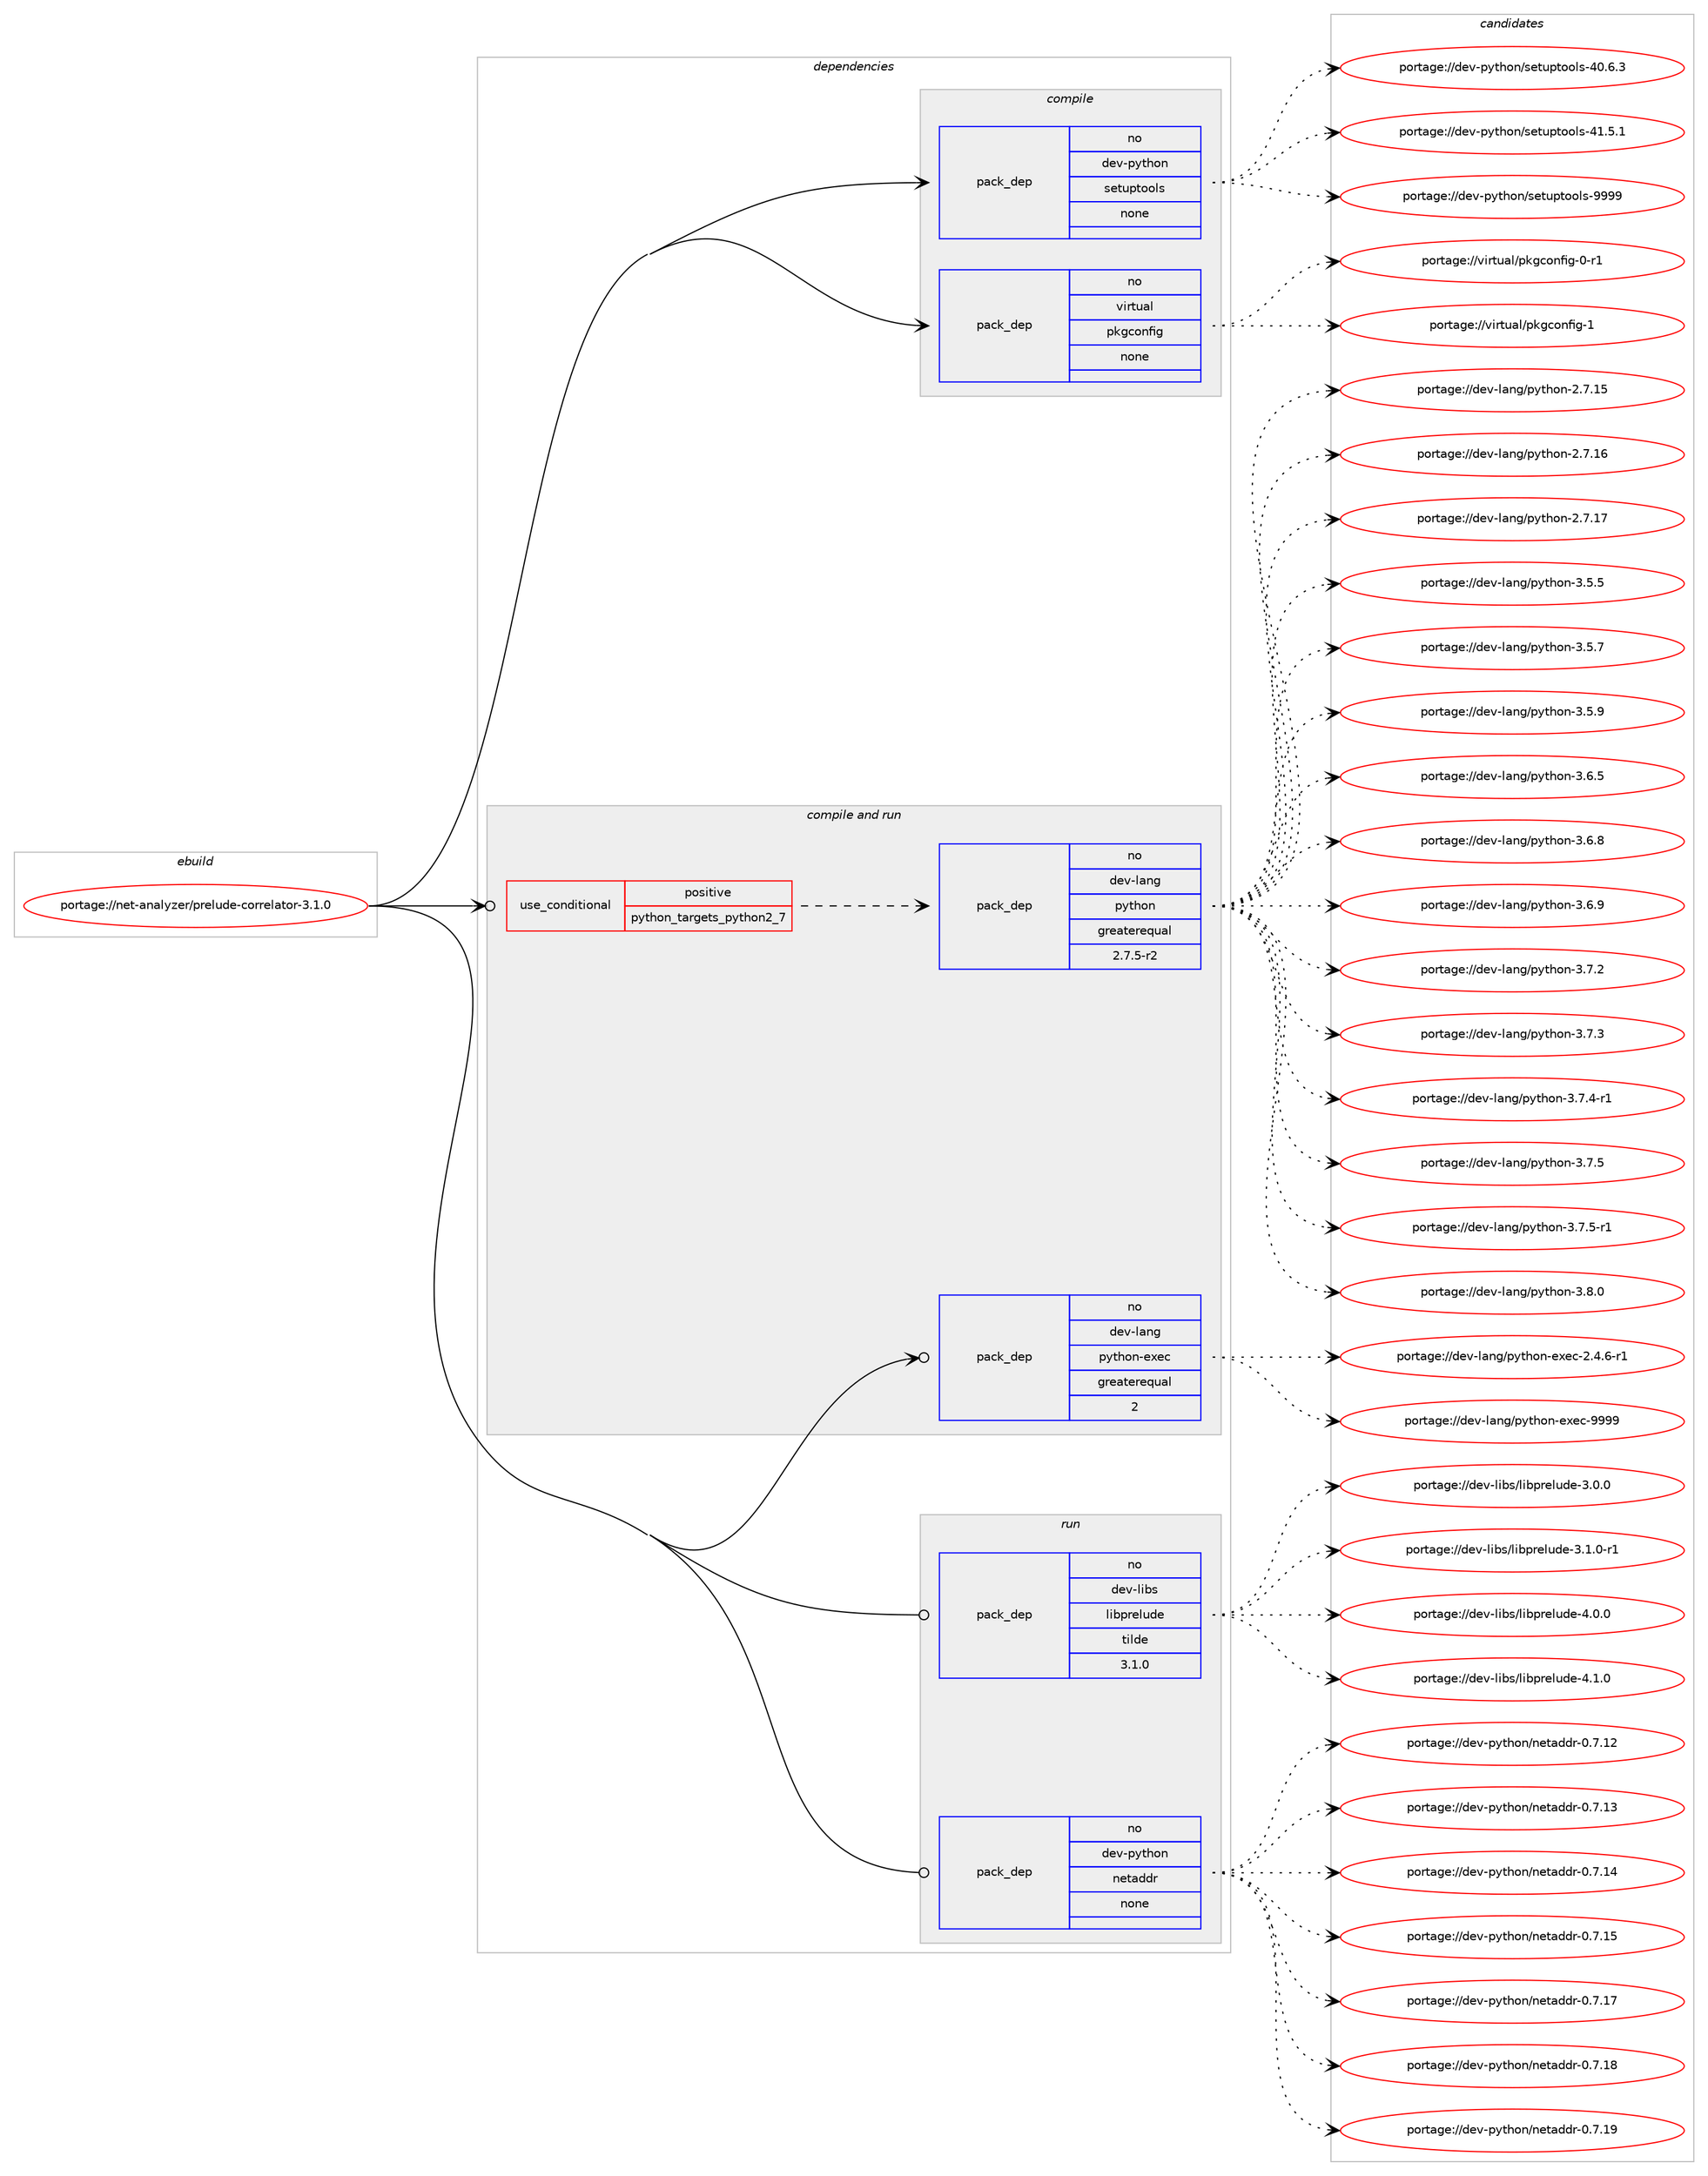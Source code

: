digraph prolog {

# *************
# Graph options
# *************

newrank=true;
concentrate=true;
compound=true;
graph [rankdir=LR,fontname=Helvetica,fontsize=10,ranksep=1.5];#, ranksep=2.5, nodesep=0.2];
edge  [arrowhead=vee];
node  [fontname=Helvetica,fontsize=10];

# **********
# The ebuild
# **********

subgraph cluster_leftcol {
color=gray;
rank=same;
label=<<i>ebuild</i>>;
id [label="portage://net-analyzer/prelude-correlator-3.1.0", color=red, width=4, href="../net-analyzer/prelude-correlator-3.1.0.svg"];
}

# ****************
# The dependencies
# ****************

subgraph cluster_midcol {
color=gray;
label=<<i>dependencies</i>>;
subgraph cluster_compile {
fillcolor="#eeeeee";
style=filled;
label=<<i>compile</i>>;
subgraph pack255673 {
dependency348219 [label=<<TABLE BORDER="0" CELLBORDER="1" CELLSPACING="0" CELLPADDING="4" WIDTH="220"><TR><TD ROWSPAN="6" CELLPADDING="30">pack_dep</TD></TR><TR><TD WIDTH="110">no</TD></TR><TR><TD>dev-python</TD></TR><TR><TD>setuptools</TD></TR><TR><TD>none</TD></TR><TR><TD></TD></TR></TABLE>>, shape=none, color=blue];
}
id:e -> dependency348219:w [weight=20,style="solid",arrowhead="vee"];
subgraph pack255674 {
dependency348220 [label=<<TABLE BORDER="0" CELLBORDER="1" CELLSPACING="0" CELLPADDING="4" WIDTH="220"><TR><TD ROWSPAN="6" CELLPADDING="30">pack_dep</TD></TR><TR><TD WIDTH="110">no</TD></TR><TR><TD>virtual</TD></TR><TR><TD>pkgconfig</TD></TR><TR><TD>none</TD></TR><TR><TD></TD></TR></TABLE>>, shape=none, color=blue];
}
id:e -> dependency348220:w [weight=20,style="solid",arrowhead="vee"];
}
subgraph cluster_compileandrun {
fillcolor="#eeeeee";
style=filled;
label=<<i>compile and run</i>>;
subgraph cond86816 {
dependency348221 [label=<<TABLE BORDER="0" CELLBORDER="1" CELLSPACING="0" CELLPADDING="4"><TR><TD ROWSPAN="3" CELLPADDING="10">use_conditional</TD></TR><TR><TD>positive</TD></TR><TR><TD>python_targets_python2_7</TD></TR></TABLE>>, shape=none, color=red];
subgraph pack255675 {
dependency348222 [label=<<TABLE BORDER="0" CELLBORDER="1" CELLSPACING="0" CELLPADDING="4" WIDTH="220"><TR><TD ROWSPAN="6" CELLPADDING="30">pack_dep</TD></TR><TR><TD WIDTH="110">no</TD></TR><TR><TD>dev-lang</TD></TR><TR><TD>python</TD></TR><TR><TD>greaterequal</TD></TR><TR><TD>2.7.5-r2</TD></TR></TABLE>>, shape=none, color=blue];
}
dependency348221:e -> dependency348222:w [weight=20,style="dashed",arrowhead="vee"];
}
id:e -> dependency348221:w [weight=20,style="solid",arrowhead="odotvee"];
subgraph pack255676 {
dependency348223 [label=<<TABLE BORDER="0" CELLBORDER="1" CELLSPACING="0" CELLPADDING="4" WIDTH="220"><TR><TD ROWSPAN="6" CELLPADDING="30">pack_dep</TD></TR><TR><TD WIDTH="110">no</TD></TR><TR><TD>dev-lang</TD></TR><TR><TD>python-exec</TD></TR><TR><TD>greaterequal</TD></TR><TR><TD>2</TD></TR></TABLE>>, shape=none, color=blue];
}
id:e -> dependency348223:w [weight=20,style="solid",arrowhead="odotvee"];
}
subgraph cluster_run {
fillcolor="#eeeeee";
style=filled;
label=<<i>run</i>>;
subgraph pack255677 {
dependency348224 [label=<<TABLE BORDER="0" CELLBORDER="1" CELLSPACING="0" CELLPADDING="4" WIDTH="220"><TR><TD ROWSPAN="6" CELLPADDING="30">pack_dep</TD></TR><TR><TD WIDTH="110">no</TD></TR><TR><TD>dev-libs</TD></TR><TR><TD>libprelude</TD></TR><TR><TD>tilde</TD></TR><TR><TD>3.1.0</TD></TR></TABLE>>, shape=none, color=blue];
}
id:e -> dependency348224:w [weight=20,style="solid",arrowhead="odot"];
subgraph pack255678 {
dependency348225 [label=<<TABLE BORDER="0" CELLBORDER="1" CELLSPACING="0" CELLPADDING="4" WIDTH="220"><TR><TD ROWSPAN="6" CELLPADDING="30">pack_dep</TD></TR><TR><TD WIDTH="110">no</TD></TR><TR><TD>dev-python</TD></TR><TR><TD>netaddr</TD></TR><TR><TD>none</TD></TR><TR><TD></TD></TR></TABLE>>, shape=none, color=blue];
}
id:e -> dependency348225:w [weight=20,style="solid",arrowhead="odot"];
}
}

# **************
# The candidates
# **************

subgraph cluster_choices {
rank=same;
color=gray;
label=<<i>candidates</i>>;

subgraph choice255673 {
color=black;
nodesep=1;
choiceportage100101118451121211161041111104711510111611711211611111110811545524846544651 [label="portage://dev-python/setuptools-40.6.3", color=red, width=4,href="../dev-python/setuptools-40.6.3.svg"];
choiceportage100101118451121211161041111104711510111611711211611111110811545524946534649 [label="portage://dev-python/setuptools-41.5.1", color=red, width=4,href="../dev-python/setuptools-41.5.1.svg"];
choiceportage10010111845112121116104111110471151011161171121161111111081154557575757 [label="portage://dev-python/setuptools-9999", color=red, width=4,href="../dev-python/setuptools-9999.svg"];
dependency348219:e -> choiceportage100101118451121211161041111104711510111611711211611111110811545524846544651:w [style=dotted,weight="100"];
dependency348219:e -> choiceportage100101118451121211161041111104711510111611711211611111110811545524946534649:w [style=dotted,weight="100"];
dependency348219:e -> choiceportage10010111845112121116104111110471151011161171121161111111081154557575757:w [style=dotted,weight="100"];
}
subgraph choice255674 {
color=black;
nodesep=1;
choiceportage11810511411611797108471121071039911111010210510345484511449 [label="portage://virtual/pkgconfig-0-r1", color=red, width=4,href="../virtual/pkgconfig-0-r1.svg"];
choiceportage1181051141161179710847112107103991111101021051034549 [label="portage://virtual/pkgconfig-1", color=red, width=4,href="../virtual/pkgconfig-1.svg"];
dependency348220:e -> choiceportage11810511411611797108471121071039911111010210510345484511449:w [style=dotted,weight="100"];
dependency348220:e -> choiceportage1181051141161179710847112107103991111101021051034549:w [style=dotted,weight="100"];
}
subgraph choice255675 {
color=black;
nodesep=1;
choiceportage10010111845108971101034711212111610411111045504655464953 [label="portage://dev-lang/python-2.7.15", color=red, width=4,href="../dev-lang/python-2.7.15.svg"];
choiceportage10010111845108971101034711212111610411111045504655464954 [label="portage://dev-lang/python-2.7.16", color=red, width=4,href="../dev-lang/python-2.7.16.svg"];
choiceportage10010111845108971101034711212111610411111045504655464955 [label="portage://dev-lang/python-2.7.17", color=red, width=4,href="../dev-lang/python-2.7.17.svg"];
choiceportage100101118451089711010347112121116104111110455146534653 [label="portage://dev-lang/python-3.5.5", color=red, width=4,href="../dev-lang/python-3.5.5.svg"];
choiceportage100101118451089711010347112121116104111110455146534655 [label="portage://dev-lang/python-3.5.7", color=red, width=4,href="../dev-lang/python-3.5.7.svg"];
choiceportage100101118451089711010347112121116104111110455146534657 [label="portage://dev-lang/python-3.5.9", color=red, width=4,href="../dev-lang/python-3.5.9.svg"];
choiceportage100101118451089711010347112121116104111110455146544653 [label="portage://dev-lang/python-3.6.5", color=red, width=4,href="../dev-lang/python-3.6.5.svg"];
choiceportage100101118451089711010347112121116104111110455146544656 [label="portage://dev-lang/python-3.6.8", color=red, width=4,href="../dev-lang/python-3.6.8.svg"];
choiceportage100101118451089711010347112121116104111110455146544657 [label="portage://dev-lang/python-3.6.9", color=red, width=4,href="../dev-lang/python-3.6.9.svg"];
choiceportage100101118451089711010347112121116104111110455146554650 [label="portage://dev-lang/python-3.7.2", color=red, width=4,href="../dev-lang/python-3.7.2.svg"];
choiceportage100101118451089711010347112121116104111110455146554651 [label="portage://dev-lang/python-3.7.3", color=red, width=4,href="../dev-lang/python-3.7.3.svg"];
choiceportage1001011184510897110103471121211161041111104551465546524511449 [label="portage://dev-lang/python-3.7.4-r1", color=red, width=4,href="../dev-lang/python-3.7.4-r1.svg"];
choiceportage100101118451089711010347112121116104111110455146554653 [label="portage://dev-lang/python-3.7.5", color=red, width=4,href="../dev-lang/python-3.7.5.svg"];
choiceportage1001011184510897110103471121211161041111104551465546534511449 [label="portage://dev-lang/python-3.7.5-r1", color=red, width=4,href="../dev-lang/python-3.7.5-r1.svg"];
choiceportage100101118451089711010347112121116104111110455146564648 [label="portage://dev-lang/python-3.8.0", color=red, width=4,href="../dev-lang/python-3.8.0.svg"];
dependency348222:e -> choiceportage10010111845108971101034711212111610411111045504655464953:w [style=dotted,weight="100"];
dependency348222:e -> choiceportage10010111845108971101034711212111610411111045504655464954:w [style=dotted,weight="100"];
dependency348222:e -> choiceportage10010111845108971101034711212111610411111045504655464955:w [style=dotted,weight="100"];
dependency348222:e -> choiceportage100101118451089711010347112121116104111110455146534653:w [style=dotted,weight="100"];
dependency348222:e -> choiceportage100101118451089711010347112121116104111110455146534655:w [style=dotted,weight="100"];
dependency348222:e -> choiceportage100101118451089711010347112121116104111110455146534657:w [style=dotted,weight="100"];
dependency348222:e -> choiceportage100101118451089711010347112121116104111110455146544653:w [style=dotted,weight="100"];
dependency348222:e -> choiceportage100101118451089711010347112121116104111110455146544656:w [style=dotted,weight="100"];
dependency348222:e -> choiceportage100101118451089711010347112121116104111110455146544657:w [style=dotted,weight="100"];
dependency348222:e -> choiceportage100101118451089711010347112121116104111110455146554650:w [style=dotted,weight="100"];
dependency348222:e -> choiceportage100101118451089711010347112121116104111110455146554651:w [style=dotted,weight="100"];
dependency348222:e -> choiceportage1001011184510897110103471121211161041111104551465546524511449:w [style=dotted,weight="100"];
dependency348222:e -> choiceportage100101118451089711010347112121116104111110455146554653:w [style=dotted,weight="100"];
dependency348222:e -> choiceportage1001011184510897110103471121211161041111104551465546534511449:w [style=dotted,weight="100"];
dependency348222:e -> choiceportage100101118451089711010347112121116104111110455146564648:w [style=dotted,weight="100"];
}
subgraph choice255676 {
color=black;
nodesep=1;
choiceportage10010111845108971101034711212111610411111045101120101994550465246544511449 [label="portage://dev-lang/python-exec-2.4.6-r1", color=red, width=4,href="../dev-lang/python-exec-2.4.6-r1.svg"];
choiceportage10010111845108971101034711212111610411111045101120101994557575757 [label="portage://dev-lang/python-exec-9999", color=red, width=4,href="../dev-lang/python-exec-9999.svg"];
dependency348223:e -> choiceportage10010111845108971101034711212111610411111045101120101994550465246544511449:w [style=dotted,weight="100"];
dependency348223:e -> choiceportage10010111845108971101034711212111610411111045101120101994557575757:w [style=dotted,weight="100"];
}
subgraph choice255677 {
color=black;
nodesep=1;
choiceportage10010111845108105981154710810598112114101108117100101455146484648 [label="portage://dev-libs/libprelude-3.0.0", color=red, width=4,href="../dev-libs/libprelude-3.0.0.svg"];
choiceportage100101118451081059811547108105981121141011081171001014551464946484511449 [label="portage://dev-libs/libprelude-3.1.0-r1", color=red, width=4,href="../dev-libs/libprelude-3.1.0-r1.svg"];
choiceportage10010111845108105981154710810598112114101108117100101455246484648 [label="portage://dev-libs/libprelude-4.0.0", color=red, width=4,href="../dev-libs/libprelude-4.0.0.svg"];
choiceportage10010111845108105981154710810598112114101108117100101455246494648 [label="portage://dev-libs/libprelude-4.1.0", color=red, width=4,href="../dev-libs/libprelude-4.1.0.svg"];
dependency348224:e -> choiceportage10010111845108105981154710810598112114101108117100101455146484648:w [style=dotted,weight="100"];
dependency348224:e -> choiceportage100101118451081059811547108105981121141011081171001014551464946484511449:w [style=dotted,weight="100"];
dependency348224:e -> choiceportage10010111845108105981154710810598112114101108117100101455246484648:w [style=dotted,weight="100"];
dependency348224:e -> choiceportage10010111845108105981154710810598112114101108117100101455246494648:w [style=dotted,weight="100"];
}
subgraph choice255678 {
color=black;
nodesep=1;
choiceportage10010111845112121116104111110471101011169710010011445484655464950 [label="portage://dev-python/netaddr-0.7.12", color=red, width=4,href="../dev-python/netaddr-0.7.12.svg"];
choiceportage10010111845112121116104111110471101011169710010011445484655464951 [label="portage://dev-python/netaddr-0.7.13", color=red, width=4,href="../dev-python/netaddr-0.7.13.svg"];
choiceportage10010111845112121116104111110471101011169710010011445484655464952 [label="portage://dev-python/netaddr-0.7.14", color=red, width=4,href="../dev-python/netaddr-0.7.14.svg"];
choiceportage10010111845112121116104111110471101011169710010011445484655464953 [label="portage://dev-python/netaddr-0.7.15", color=red, width=4,href="../dev-python/netaddr-0.7.15.svg"];
choiceportage10010111845112121116104111110471101011169710010011445484655464955 [label="portage://dev-python/netaddr-0.7.17", color=red, width=4,href="../dev-python/netaddr-0.7.17.svg"];
choiceportage10010111845112121116104111110471101011169710010011445484655464956 [label="portage://dev-python/netaddr-0.7.18", color=red, width=4,href="../dev-python/netaddr-0.7.18.svg"];
choiceportage10010111845112121116104111110471101011169710010011445484655464957 [label="portage://dev-python/netaddr-0.7.19", color=red, width=4,href="../dev-python/netaddr-0.7.19.svg"];
dependency348225:e -> choiceportage10010111845112121116104111110471101011169710010011445484655464950:w [style=dotted,weight="100"];
dependency348225:e -> choiceportage10010111845112121116104111110471101011169710010011445484655464951:w [style=dotted,weight="100"];
dependency348225:e -> choiceportage10010111845112121116104111110471101011169710010011445484655464952:w [style=dotted,weight="100"];
dependency348225:e -> choiceportage10010111845112121116104111110471101011169710010011445484655464953:w [style=dotted,weight="100"];
dependency348225:e -> choiceportage10010111845112121116104111110471101011169710010011445484655464955:w [style=dotted,weight="100"];
dependency348225:e -> choiceportage10010111845112121116104111110471101011169710010011445484655464956:w [style=dotted,weight="100"];
dependency348225:e -> choiceportage10010111845112121116104111110471101011169710010011445484655464957:w [style=dotted,weight="100"];
}
}

}
